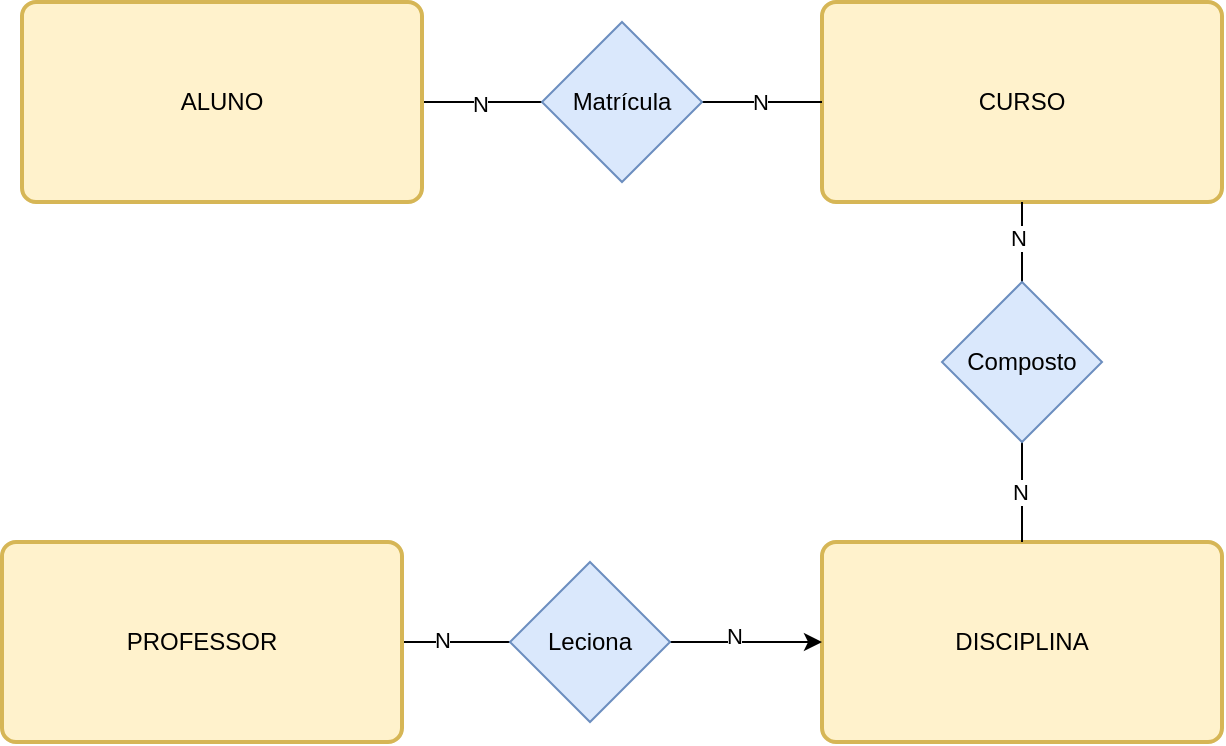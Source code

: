 <mxfile version="23.1.5" type="device">
  <diagram name="Página-1" id="ZH1kdxz9z0fsBSxzDrQj">
    <mxGraphModel dx="1434" dy="780" grid="1" gridSize="10" guides="1" tooltips="1" connect="1" arrows="1" fold="1" page="1" pageScale="1" pageWidth="827" pageHeight="1169" math="0" shadow="0">
      <root>
        <mxCell id="0" />
        <mxCell id="1" parent="0" />
        <mxCell id="4MQx4Kkva2FY0ev1gNNY-1" value="CURSO" style="rounded=1;whiteSpace=wrap;html=1;absoluteArcSize=1;arcSize=14;strokeWidth=2;fillColor=#fff2cc;strokeColor=#d6b656;" parent="1" vertex="1">
          <mxGeometry x="490" y="90" width="200" height="100" as="geometry" />
        </mxCell>
        <mxCell id="OrCNdKichRRENG-tHnL5-2" style="edgeStyle=orthogonalEdgeStyle;rounded=0;orthogonalLoop=1;jettySize=auto;html=1;exitX=1;exitY=0.5;exitDx=0;exitDy=0;entryX=0;entryY=0.5;entryDx=0;entryDy=0;endArrow=none;endFill=0;" edge="1" parent="1" source="4MQx4Kkva2FY0ev1gNNY-2" target="OrCNdKichRRENG-tHnL5-1">
          <mxGeometry relative="1" as="geometry" />
        </mxCell>
        <mxCell id="OrCNdKichRRENG-tHnL5-3" value="N" style="edgeLabel;html=1;align=center;verticalAlign=middle;resizable=0;points=[];" vertex="1" connectable="0" parent="OrCNdKichRRENG-tHnL5-2">
          <mxGeometry x="-0.033" y="-1" relative="1" as="geometry">
            <mxPoint as="offset" />
          </mxGeometry>
        </mxCell>
        <mxCell id="4MQx4Kkva2FY0ev1gNNY-2" value="ALUNO" style="rounded=1;whiteSpace=wrap;html=1;absoluteArcSize=1;arcSize=14;strokeWidth=2;fillColor=#fff2cc;strokeColor=#d6b656;" parent="1" vertex="1">
          <mxGeometry x="90" y="90" width="200" height="100" as="geometry" />
        </mxCell>
        <mxCell id="OrCNdKichRRENG-tHnL5-15" style="edgeStyle=orthogonalEdgeStyle;rounded=0;orthogonalLoop=1;jettySize=auto;html=1;exitX=1;exitY=0.5;exitDx=0;exitDy=0;entryX=0;entryY=0.5;entryDx=0;entryDy=0;endArrow=none;endFill=0;" edge="1" parent="1" source="4MQx4Kkva2FY0ev1gNNY-6" target="OrCNdKichRRENG-tHnL5-14">
          <mxGeometry relative="1" as="geometry" />
        </mxCell>
        <mxCell id="OrCNdKichRRENG-tHnL5-17" value="N" style="edgeLabel;html=1;align=center;verticalAlign=middle;resizable=0;points=[];" vertex="1" connectable="0" parent="OrCNdKichRRENG-tHnL5-15">
          <mxGeometry x="-0.259" y="1" relative="1" as="geometry">
            <mxPoint as="offset" />
          </mxGeometry>
        </mxCell>
        <mxCell id="4MQx4Kkva2FY0ev1gNNY-6" value="PROFESSOR" style="rounded=1;whiteSpace=wrap;html=1;absoluteArcSize=1;arcSize=14;strokeWidth=2;fillColor=#fff2cc;strokeColor=#d6b656;" parent="1" vertex="1">
          <mxGeometry x="80" y="360" width="200" height="100" as="geometry" />
        </mxCell>
        <mxCell id="4MQx4Kkva2FY0ev1gNNY-7" value="DISCIPLINA" style="rounded=1;whiteSpace=wrap;html=1;absoluteArcSize=1;arcSize=14;strokeWidth=2;fillColor=#fff2cc;strokeColor=#d6b656;" parent="1" vertex="1">
          <mxGeometry x="490" y="360" width="200" height="100" as="geometry" />
        </mxCell>
        <mxCell id="OrCNdKichRRENG-tHnL5-4" style="edgeStyle=orthogonalEdgeStyle;rounded=0;orthogonalLoop=1;jettySize=auto;html=1;exitX=1;exitY=0.5;exitDx=0;exitDy=0;entryX=0;entryY=0.5;entryDx=0;entryDy=0;endArrow=none;endFill=0;" edge="1" parent="1" source="OrCNdKichRRENG-tHnL5-1" target="4MQx4Kkva2FY0ev1gNNY-1">
          <mxGeometry relative="1" as="geometry" />
        </mxCell>
        <mxCell id="OrCNdKichRRENG-tHnL5-5" value="N" style="edgeLabel;html=1;align=center;verticalAlign=middle;resizable=0;points=[];" vertex="1" connectable="0" parent="OrCNdKichRRENG-tHnL5-4">
          <mxGeometry x="-0.033" relative="1" as="geometry">
            <mxPoint as="offset" />
          </mxGeometry>
        </mxCell>
        <mxCell id="OrCNdKichRRENG-tHnL5-1" value="Matrícula" style="rhombus;whiteSpace=wrap;html=1;fillColor=#dae8fc;strokeColor=#6c8ebf;" vertex="1" parent="1">
          <mxGeometry x="350" y="100" width="80" height="80" as="geometry" />
        </mxCell>
        <mxCell id="OrCNdKichRRENG-tHnL5-9" style="edgeStyle=orthogonalEdgeStyle;rounded=0;orthogonalLoop=1;jettySize=auto;html=1;exitX=0.5;exitY=0;exitDx=0;exitDy=0;entryX=0.5;entryY=1;entryDx=0;entryDy=0;endArrow=none;endFill=0;" edge="1" parent="1" source="OrCNdKichRRENG-tHnL5-8" target="4MQx4Kkva2FY0ev1gNNY-1">
          <mxGeometry relative="1" as="geometry" />
        </mxCell>
        <mxCell id="OrCNdKichRRENG-tHnL5-11" value="N" style="edgeLabel;html=1;align=center;verticalAlign=middle;resizable=0;points=[];" vertex="1" connectable="0" parent="OrCNdKichRRENG-tHnL5-9">
          <mxGeometry x="0.1" y="2" relative="1" as="geometry">
            <mxPoint as="offset" />
          </mxGeometry>
        </mxCell>
        <mxCell id="OrCNdKichRRENG-tHnL5-10" style="edgeStyle=orthogonalEdgeStyle;rounded=0;orthogonalLoop=1;jettySize=auto;html=1;exitX=0.5;exitY=1;exitDx=0;exitDy=0;entryX=0.5;entryY=0;entryDx=0;entryDy=0;endArrow=none;endFill=0;" edge="1" parent="1" source="OrCNdKichRRENG-tHnL5-8" target="4MQx4Kkva2FY0ev1gNNY-7">
          <mxGeometry relative="1" as="geometry" />
        </mxCell>
        <mxCell id="OrCNdKichRRENG-tHnL5-13" value="N" style="edgeLabel;html=1;align=center;verticalAlign=middle;resizable=0;points=[];" vertex="1" connectable="0" parent="OrCNdKichRRENG-tHnL5-10">
          <mxGeometry y="-1" relative="1" as="geometry">
            <mxPoint as="offset" />
          </mxGeometry>
        </mxCell>
        <mxCell id="OrCNdKichRRENG-tHnL5-8" value="Composto" style="rhombus;whiteSpace=wrap;html=1;fillColor=#dae8fc;strokeColor=#6c8ebf;" vertex="1" parent="1">
          <mxGeometry x="550" y="230" width="80" height="80" as="geometry" />
        </mxCell>
        <mxCell id="OrCNdKichRRENG-tHnL5-16" style="edgeStyle=orthogonalEdgeStyle;rounded=0;orthogonalLoop=1;jettySize=auto;html=1;exitX=1;exitY=0.5;exitDx=0;exitDy=0;entryX=0;entryY=0.5;entryDx=0;entryDy=0;endArrow=classic;endFill=1;" edge="1" parent="1" source="OrCNdKichRRENG-tHnL5-14" target="4MQx4Kkva2FY0ev1gNNY-7">
          <mxGeometry relative="1" as="geometry" />
        </mxCell>
        <mxCell id="OrCNdKichRRENG-tHnL5-18" value="N" style="edgeLabel;html=1;align=center;verticalAlign=middle;resizable=0;points=[];" vertex="1" connectable="0" parent="OrCNdKichRRENG-tHnL5-16">
          <mxGeometry x="-0.158" y="3" relative="1" as="geometry">
            <mxPoint as="offset" />
          </mxGeometry>
        </mxCell>
        <mxCell id="OrCNdKichRRENG-tHnL5-14" value="Leciona" style="rhombus;whiteSpace=wrap;html=1;fillColor=#dae8fc;strokeColor=#6c8ebf;" vertex="1" parent="1">
          <mxGeometry x="334" y="370" width="80" height="80" as="geometry" />
        </mxCell>
      </root>
    </mxGraphModel>
  </diagram>
</mxfile>
